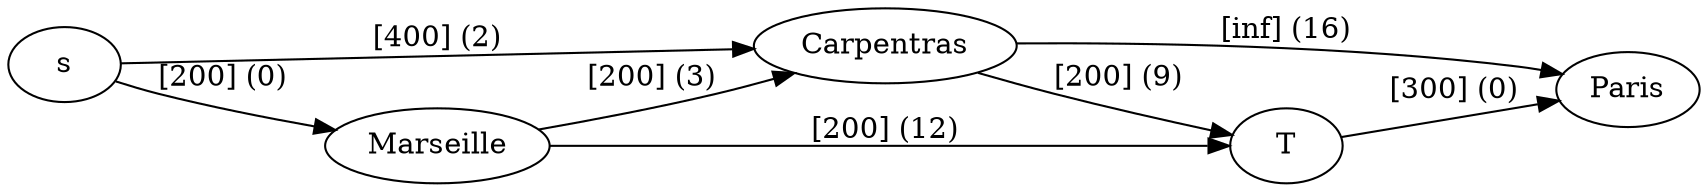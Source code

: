 digraph PASS {
  rankdir = LR
  s -> Marseille [label = "[200] (0)"]
  s -> Carpentras [label = "[400] (2)"]
  Marseille -> Carpentras [label = "[200] (3)"]
    Carpentras -> Paris [label = "[inf] (16)"]
  Carpentras -> T [label = "[200] (9)"]
  Marseille -> T [label = "[200] (12)"]
  T -> Paris [label = "[300] (0)"]
}
